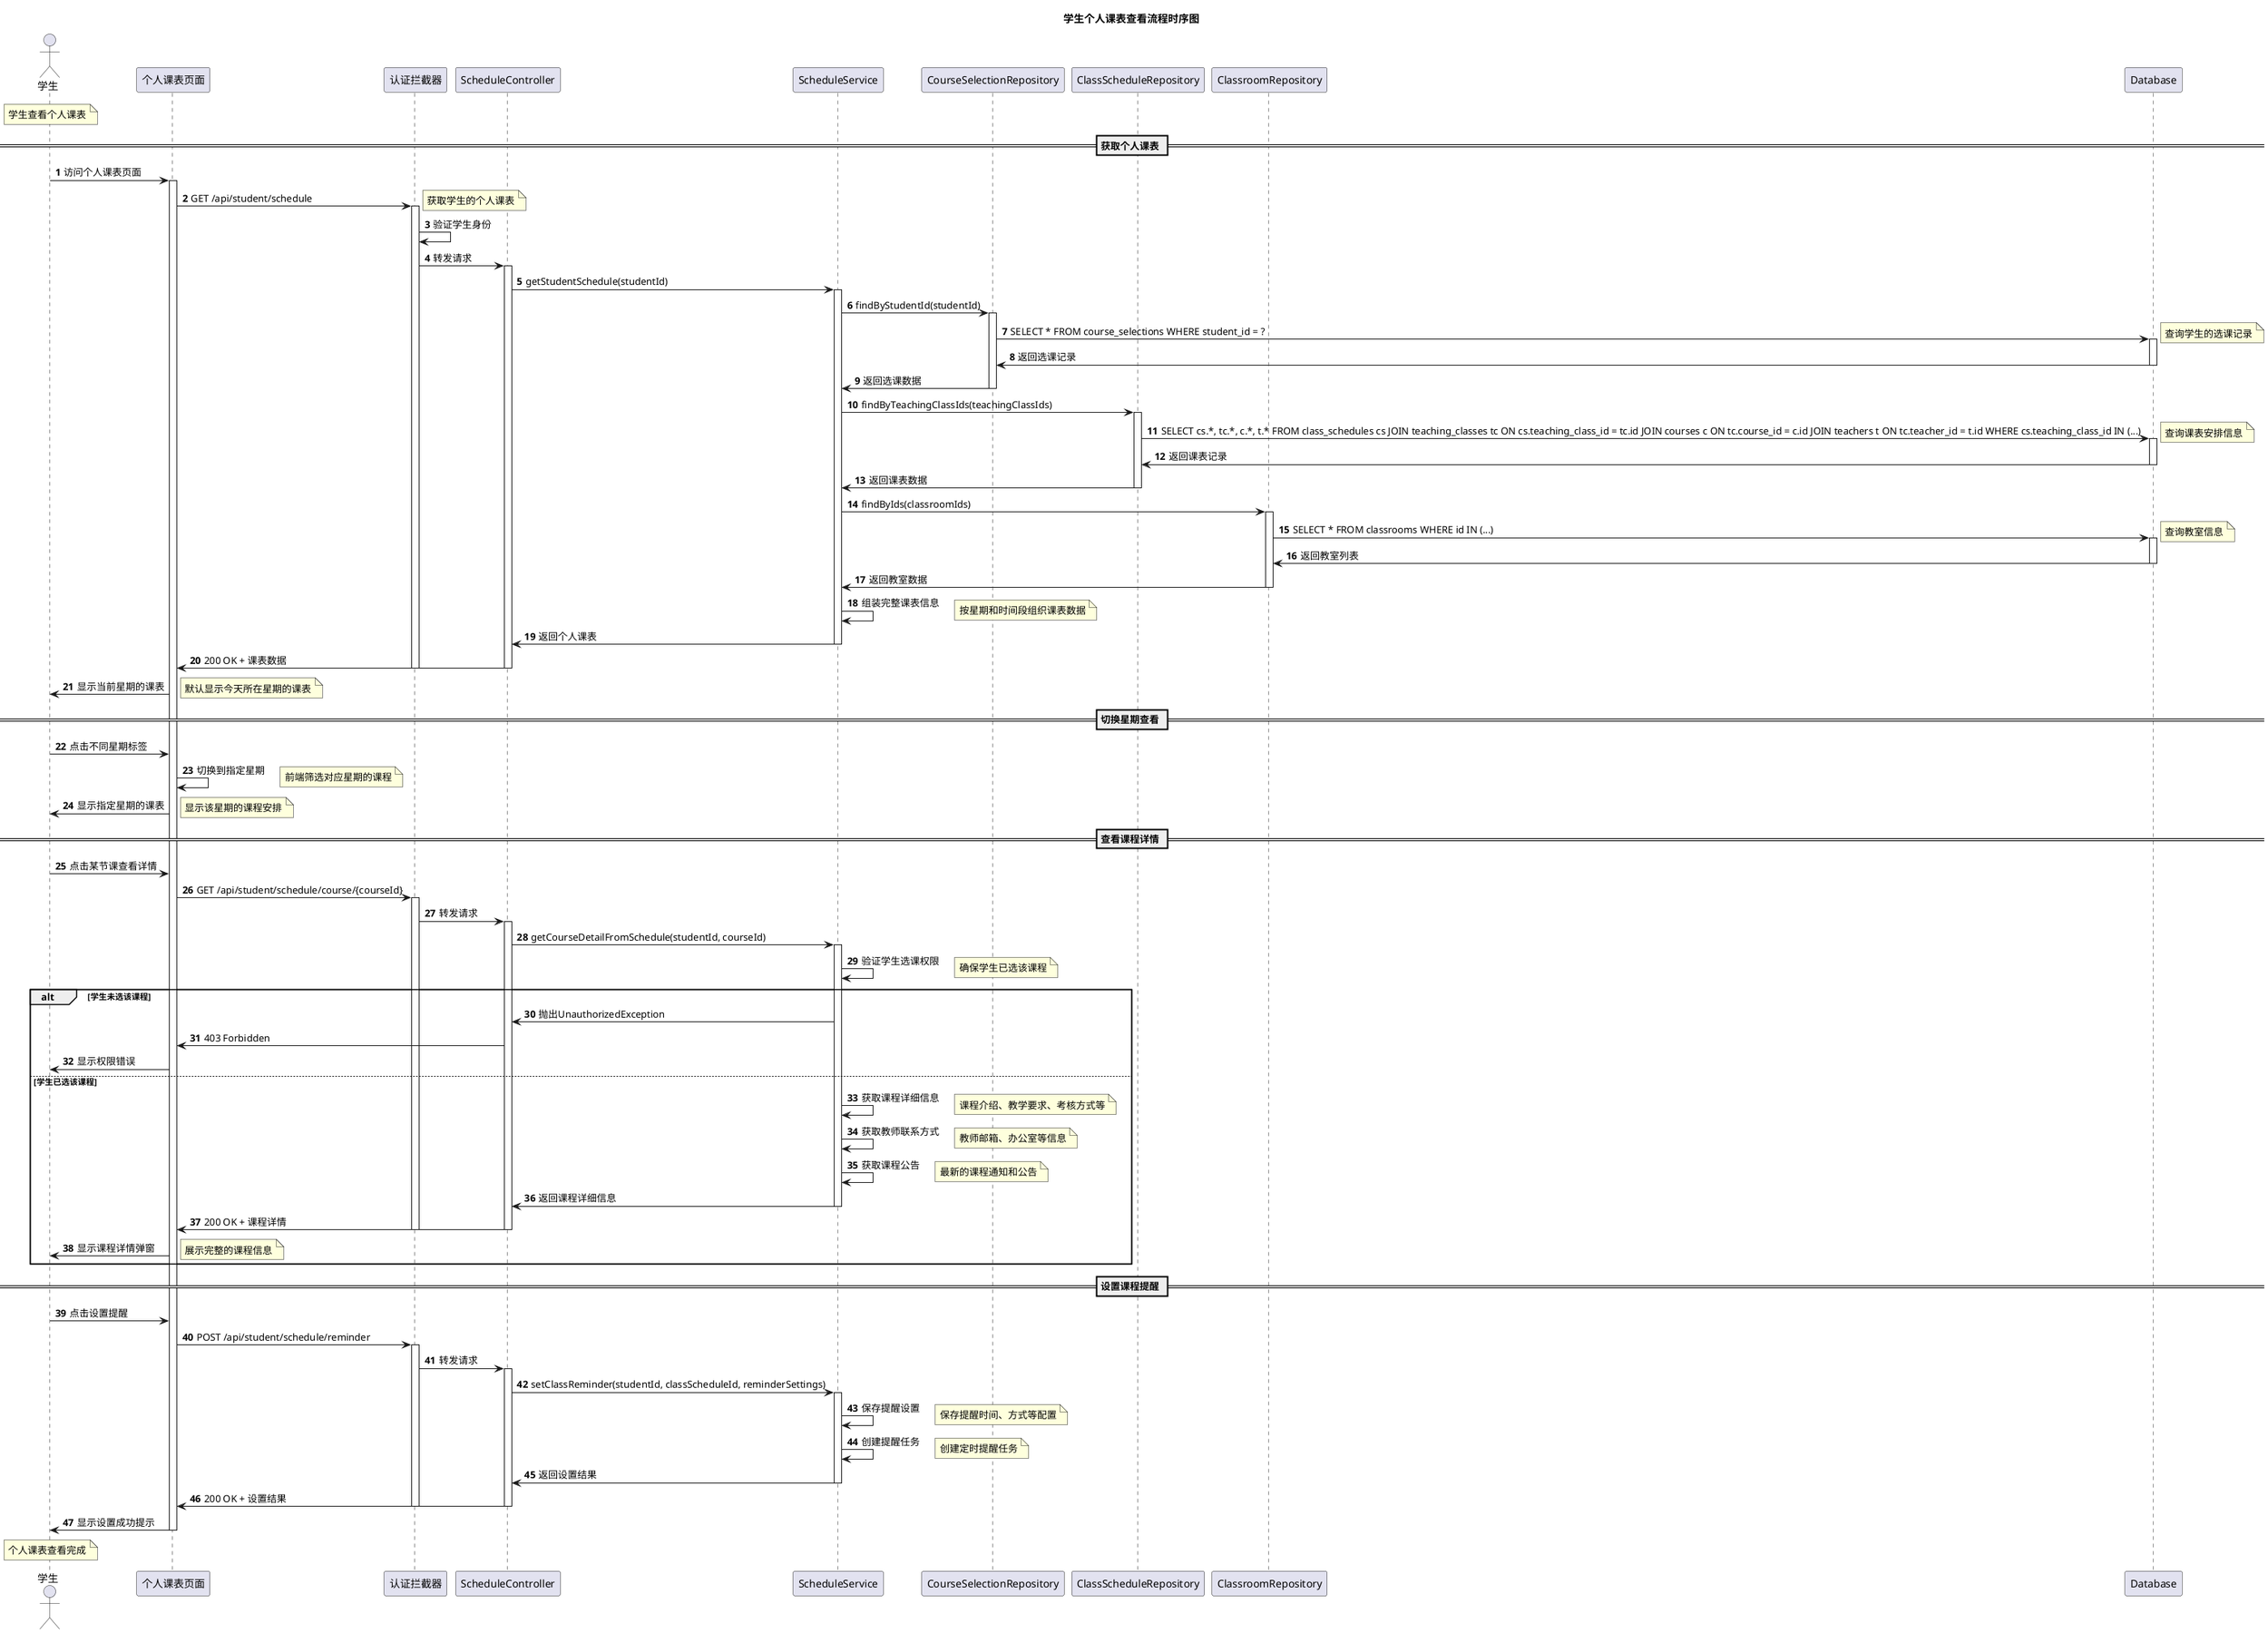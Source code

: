 @startuml 学生个人课表查看时序图
title 学生个人课表查看流程时序图

actor 学生 as S
participant "个人课表页面" as PSP
participant "认证拦截器" as AI
participant "ScheduleController" as SC
participant "ScheduleService" as SS
participant "CourseSelectionRepository" as CSR
participant "ClassScheduleRepository" as ClSR
participant "ClassroomRepository" as ClR
participant "Database" as DB

autonumber

note over S: 学生查看个人课表

== 获取个人课表 ==
S -> PSP: 访问个人课表页面
activate PSP

PSP -> AI: GET /api/student/schedule
activate AI
note right: 获取学生的个人课表

AI -> AI: 验证学生身份

AI -> SC: 转发请求
activate SC

SC -> SS: getStudentSchedule(studentId)
activate SS

SS -> CSR: findByStudentId(studentId)
activate CSR
CSR -> DB: SELECT * FROM course_selections WHERE student_id = ?
activate DB
note right: 查询学生的选课记录
DB -> CSR: 返回选课记录
deactivate DB
CSR -> SS: 返回选课数据
deactivate CSR

SS -> ClSR: findByTeachingClassIds(teachingClassIds)
activate ClSR
ClSR -> DB: SELECT cs.*, tc.*, c.*, t.* FROM class_schedules cs JOIN teaching_classes tc ON cs.teaching_class_id = tc.id JOIN courses c ON tc.course_id = c.id JOIN teachers t ON tc.teacher_id = t.id WHERE cs.teaching_class_id IN (...)
activate DB
note right: 查询课表安排信息
DB -> ClSR: 返回课表记录
deactivate DB
ClSR -> SS: 返回课表数据
deactivate ClSR

SS -> ClR: findByIds(classroomIds)
activate ClR
ClR -> DB: SELECT * FROM classrooms WHERE id IN (...)
activate DB
note right: 查询教室信息
DB -> ClR: 返回教室列表
deactivate DB
ClR -> SS: 返回教室数据
deactivate ClR

SS -> SS: 组装完整课表信息
note right: 按星期和时间段组织课表数据

SS -> SC: 返回个人课表
deactivate SS

SC -> PSP: 200 OK + 课表数据
deactivate SC
deactivate AI

PSP -> S: 显示当前星期的课表
note right: 默认显示今天所在星期的课表

== 切换星期查看 ==
S -> PSP: 点击不同星期标签
PSP -> PSP: 切换到指定星期
note right: 前端筛选对应星期的课程

PSP -> S: 显示指定星期的课表
note right: 显示该星期的课程安排

== 查看课程详情 ==
S -> PSP: 点击某节课查看详情
PSP -> AI: GET /api/student/schedule/course/{courseId}
activate AI

AI -> SC: 转发请求
activate SC

SC -> SS: getCourseDetailFromSchedule(studentId, courseId)
activate SS

SS -> SS: 验证学生选课权限
note right: 确保学生已选该课程

alt 学生未选该课程
    SS -> SC: 抛出UnauthorizedException
    SC -> PSP: 403 Forbidden
    PSP -> S: 显示权限错误
else 学生已选该课程
    SS -> SS: 获取课程详细信息
    note right: 课程介绍、教学要求、考核方式等
    
    SS -> SS: 获取教师联系方式
    note right: 教师邮箱、办公室等信息
    
    SS -> SS: 获取课程公告
    note right: 最新的课程通知和公告
    
    SS -> SC: 返回课程详细信息
    deactivate SS
    
    SC -> PSP: 200 OK + 课程详情
    deactivate SC
    deactivate AI
    
    PSP -> S: 显示课程详情弹窗
    note right: 展示完整的课程信息
end

== 设置课程提醒 ==
S -> PSP: 点击设置提醒
PSP -> AI: POST /api/student/schedule/reminder
activate AI

AI -> SC: 转发请求
activate SC

SC -> SS: setClassReminder(studentId, classScheduleId, reminderSettings)
activate SS

SS -> SS: 保存提醒设置
note right: 保存提醒时间、方式等配置

SS -> SS: 创建提醒任务
note right: 创建定时提醒任务

SS -> SC: 返回设置结果
deactivate SS

SC -> PSP: 200 OK + 设置结果
deactivate SC
deactivate AI

PSP -> S: 显示设置成功提示
deactivate PSP

note over S: 个人课表查看完成

@enduml 
